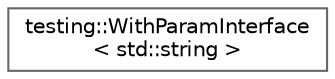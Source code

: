 digraph "Graphical Class Hierarchy"
{
 // LATEX_PDF_SIZE
  bgcolor="transparent";
  edge [fontname=Helvetica,fontsize=10,labelfontname=Helvetica,labelfontsize=10];
  node [fontname=Helvetica,fontsize=10,shape=box,height=0.2,width=0.4];
  rankdir="LR";
  Node0 [id="Node000000",label="testing::WithParamInterface\l\< std::string \>",height=0.2,width=0.4,color="grey40", fillcolor="white", style="filled",URL="$classtesting_1_1WithParamInterface.html",tooltip=" "];
}
